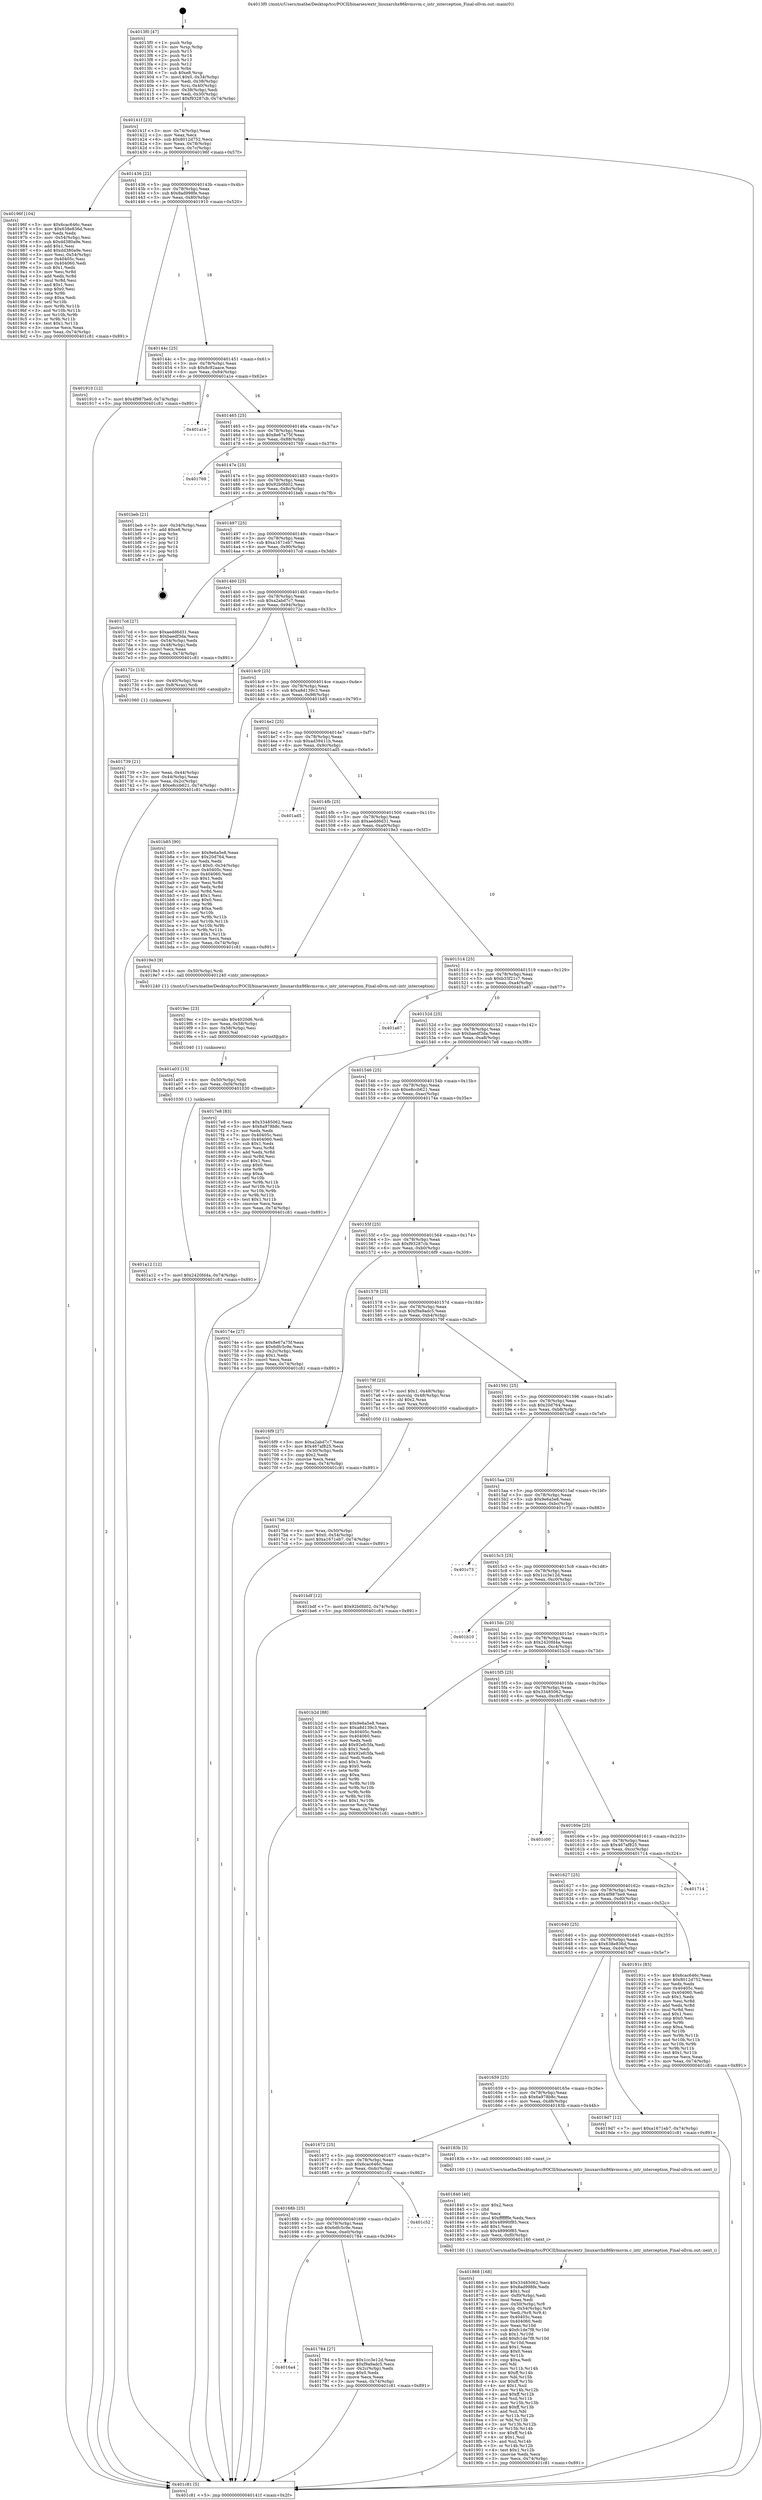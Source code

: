 digraph "0x4013f0" {
  label = "0x4013f0 (/mnt/c/Users/mathe/Desktop/tcc/POCII/binaries/extr_linuxarchx86kvmsvm.c_intr_interception_Final-ollvm.out::main(0))"
  labelloc = "t"
  node[shape=record]

  Entry [label="",width=0.3,height=0.3,shape=circle,fillcolor=black,style=filled]
  "0x40141f" [label="{
     0x40141f [23]\l
     | [instrs]\l
     &nbsp;&nbsp;0x40141f \<+3\>: mov -0x74(%rbp),%eax\l
     &nbsp;&nbsp;0x401422 \<+2\>: mov %eax,%ecx\l
     &nbsp;&nbsp;0x401424 \<+6\>: sub $0x8012d752,%ecx\l
     &nbsp;&nbsp;0x40142a \<+3\>: mov %eax,-0x78(%rbp)\l
     &nbsp;&nbsp;0x40142d \<+3\>: mov %ecx,-0x7c(%rbp)\l
     &nbsp;&nbsp;0x401430 \<+6\>: je 000000000040196f \<main+0x57f\>\l
  }"]
  "0x40196f" [label="{
     0x40196f [104]\l
     | [instrs]\l
     &nbsp;&nbsp;0x40196f \<+5\>: mov $0x6cac646c,%eax\l
     &nbsp;&nbsp;0x401974 \<+5\>: mov $0x638e836d,%ecx\l
     &nbsp;&nbsp;0x401979 \<+2\>: xor %edx,%edx\l
     &nbsp;&nbsp;0x40197b \<+3\>: mov -0x54(%rbp),%esi\l
     &nbsp;&nbsp;0x40197e \<+6\>: sub $0xdd380a9e,%esi\l
     &nbsp;&nbsp;0x401984 \<+3\>: add $0x1,%esi\l
     &nbsp;&nbsp;0x401987 \<+6\>: add $0xdd380a9e,%esi\l
     &nbsp;&nbsp;0x40198d \<+3\>: mov %esi,-0x54(%rbp)\l
     &nbsp;&nbsp;0x401990 \<+7\>: mov 0x40405c,%esi\l
     &nbsp;&nbsp;0x401997 \<+7\>: mov 0x404060,%edi\l
     &nbsp;&nbsp;0x40199e \<+3\>: sub $0x1,%edx\l
     &nbsp;&nbsp;0x4019a1 \<+3\>: mov %esi,%r8d\l
     &nbsp;&nbsp;0x4019a4 \<+3\>: add %edx,%r8d\l
     &nbsp;&nbsp;0x4019a7 \<+4\>: imul %r8d,%esi\l
     &nbsp;&nbsp;0x4019ab \<+3\>: and $0x1,%esi\l
     &nbsp;&nbsp;0x4019ae \<+3\>: cmp $0x0,%esi\l
     &nbsp;&nbsp;0x4019b1 \<+4\>: sete %r9b\l
     &nbsp;&nbsp;0x4019b5 \<+3\>: cmp $0xa,%edi\l
     &nbsp;&nbsp;0x4019b8 \<+4\>: setl %r10b\l
     &nbsp;&nbsp;0x4019bc \<+3\>: mov %r9b,%r11b\l
     &nbsp;&nbsp;0x4019bf \<+3\>: and %r10b,%r11b\l
     &nbsp;&nbsp;0x4019c2 \<+3\>: xor %r10b,%r9b\l
     &nbsp;&nbsp;0x4019c5 \<+3\>: or %r9b,%r11b\l
     &nbsp;&nbsp;0x4019c8 \<+4\>: test $0x1,%r11b\l
     &nbsp;&nbsp;0x4019cc \<+3\>: cmovne %ecx,%eax\l
     &nbsp;&nbsp;0x4019cf \<+3\>: mov %eax,-0x74(%rbp)\l
     &nbsp;&nbsp;0x4019d2 \<+5\>: jmp 0000000000401c81 \<main+0x891\>\l
  }"]
  "0x401436" [label="{
     0x401436 [22]\l
     | [instrs]\l
     &nbsp;&nbsp;0x401436 \<+5\>: jmp 000000000040143b \<main+0x4b\>\l
     &nbsp;&nbsp;0x40143b \<+3\>: mov -0x78(%rbp),%eax\l
     &nbsp;&nbsp;0x40143e \<+5\>: sub $0x8ad998fe,%eax\l
     &nbsp;&nbsp;0x401443 \<+3\>: mov %eax,-0x80(%rbp)\l
     &nbsp;&nbsp;0x401446 \<+6\>: je 0000000000401910 \<main+0x520\>\l
  }"]
  Exit [label="",width=0.3,height=0.3,shape=circle,fillcolor=black,style=filled,peripheries=2]
  "0x401910" [label="{
     0x401910 [12]\l
     | [instrs]\l
     &nbsp;&nbsp;0x401910 \<+7\>: movl $0x4f987be9,-0x74(%rbp)\l
     &nbsp;&nbsp;0x401917 \<+5\>: jmp 0000000000401c81 \<main+0x891\>\l
  }"]
  "0x40144c" [label="{
     0x40144c [25]\l
     | [instrs]\l
     &nbsp;&nbsp;0x40144c \<+5\>: jmp 0000000000401451 \<main+0x61\>\l
     &nbsp;&nbsp;0x401451 \<+3\>: mov -0x78(%rbp),%eax\l
     &nbsp;&nbsp;0x401454 \<+5\>: sub $0x8c92aace,%eax\l
     &nbsp;&nbsp;0x401459 \<+6\>: mov %eax,-0x84(%rbp)\l
     &nbsp;&nbsp;0x40145f \<+6\>: je 0000000000401a1e \<main+0x62e\>\l
  }"]
  "0x401a12" [label="{
     0x401a12 [12]\l
     | [instrs]\l
     &nbsp;&nbsp;0x401a12 \<+7\>: movl $0x2420fd4a,-0x74(%rbp)\l
     &nbsp;&nbsp;0x401a19 \<+5\>: jmp 0000000000401c81 \<main+0x891\>\l
  }"]
  "0x401a1e" [label="{
     0x401a1e\l
  }", style=dashed]
  "0x401465" [label="{
     0x401465 [25]\l
     | [instrs]\l
     &nbsp;&nbsp;0x401465 \<+5\>: jmp 000000000040146a \<main+0x7a\>\l
     &nbsp;&nbsp;0x40146a \<+3\>: mov -0x78(%rbp),%eax\l
     &nbsp;&nbsp;0x40146d \<+5\>: sub $0x8e67a75f,%eax\l
     &nbsp;&nbsp;0x401472 \<+6\>: mov %eax,-0x88(%rbp)\l
     &nbsp;&nbsp;0x401478 \<+6\>: je 0000000000401769 \<main+0x379\>\l
  }"]
  "0x401a03" [label="{
     0x401a03 [15]\l
     | [instrs]\l
     &nbsp;&nbsp;0x401a03 \<+4\>: mov -0x50(%rbp),%rdi\l
     &nbsp;&nbsp;0x401a07 \<+6\>: mov %eax,-0xf4(%rbp)\l
     &nbsp;&nbsp;0x401a0d \<+5\>: call 0000000000401030 \<free@plt\>\l
     | [calls]\l
     &nbsp;&nbsp;0x401030 \{1\} (unknown)\l
  }"]
  "0x401769" [label="{
     0x401769\l
  }", style=dashed]
  "0x40147e" [label="{
     0x40147e [25]\l
     | [instrs]\l
     &nbsp;&nbsp;0x40147e \<+5\>: jmp 0000000000401483 \<main+0x93\>\l
     &nbsp;&nbsp;0x401483 \<+3\>: mov -0x78(%rbp),%eax\l
     &nbsp;&nbsp;0x401486 \<+5\>: sub $0x92b0fd02,%eax\l
     &nbsp;&nbsp;0x40148b \<+6\>: mov %eax,-0x8c(%rbp)\l
     &nbsp;&nbsp;0x401491 \<+6\>: je 0000000000401beb \<main+0x7fb\>\l
  }"]
  "0x4019ec" [label="{
     0x4019ec [23]\l
     | [instrs]\l
     &nbsp;&nbsp;0x4019ec \<+10\>: movabs $0x4020d6,%rdi\l
     &nbsp;&nbsp;0x4019f6 \<+3\>: mov %eax,-0x58(%rbp)\l
     &nbsp;&nbsp;0x4019f9 \<+3\>: mov -0x58(%rbp),%esi\l
     &nbsp;&nbsp;0x4019fc \<+2\>: mov $0x0,%al\l
     &nbsp;&nbsp;0x4019fe \<+5\>: call 0000000000401040 \<printf@plt\>\l
     | [calls]\l
     &nbsp;&nbsp;0x401040 \{1\} (unknown)\l
  }"]
  "0x401beb" [label="{
     0x401beb [21]\l
     | [instrs]\l
     &nbsp;&nbsp;0x401beb \<+3\>: mov -0x34(%rbp),%eax\l
     &nbsp;&nbsp;0x401bee \<+7\>: add $0xe8,%rsp\l
     &nbsp;&nbsp;0x401bf5 \<+1\>: pop %rbx\l
     &nbsp;&nbsp;0x401bf6 \<+2\>: pop %r12\l
     &nbsp;&nbsp;0x401bf8 \<+2\>: pop %r13\l
     &nbsp;&nbsp;0x401bfa \<+2\>: pop %r14\l
     &nbsp;&nbsp;0x401bfc \<+2\>: pop %r15\l
     &nbsp;&nbsp;0x401bfe \<+1\>: pop %rbp\l
     &nbsp;&nbsp;0x401bff \<+1\>: ret\l
  }"]
  "0x401497" [label="{
     0x401497 [25]\l
     | [instrs]\l
     &nbsp;&nbsp;0x401497 \<+5\>: jmp 000000000040149c \<main+0xac\>\l
     &nbsp;&nbsp;0x40149c \<+3\>: mov -0x78(%rbp),%eax\l
     &nbsp;&nbsp;0x40149f \<+5\>: sub $0xa1671eb7,%eax\l
     &nbsp;&nbsp;0x4014a4 \<+6\>: mov %eax,-0x90(%rbp)\l
     &nbsp;&nbsp;0x4014aa \<+6\>: je 00000000004017cd \<main+0x3dd\>\l
  }"]
  "0x401868" [label="{
     0x401868 [168]\l
     | [instrs]\l
     &nbsp;&nbsp;0x401868 \<+5\>: mov $0x33485062,%ecx\l
     &nbsp;&nbsp;0x40186d \<+5\>: mov $0x8ad998fe,%edx\l
     &nbsp;&nbsp;0x401872 \<+3\>: mov $0x1,%sil\l
     &nbsp;&nbsp;0x401875 \<+6\>: mov -0xf0(%rbp),%edi\l
     &nbsp;&nbsp;0x40187b \<+3\>: imul %eax,%edi\l
     &nbsp;&nbsp;0x40187e \<+4\>: mov -0x50(%rbp),%r8\l
     &nbsp;&nbsp;0x401882 \<+4\>: movslq -0x54(%rbp),%r9\l
     &nbsp;&nbsp;0x401886 \<+4\>: mov %edi,(%r8,%r9,4)\l
     &nbsp;&nbsp;0x40188a \<+7\>: mov 0x40405c,%eax\l
     &nbsp;&nbsp;0x401891 \<+7\>: mov 0x404060,%edi\l
     &nbsp;&nbsp;0x401898 \<+3\>: mov %eax,%r10d\l
     &nbsp;&nbsp;0x40189b \<+7\>: sub $0xfc1de7f8,%r10d\l
     &nbsp;&nbsp;0x4018a2 \<+4\>: sub $0x1,%r10d\l
     &nbsp;&nbsp;0x4018a6 \<+7\>: add $0xfc1de7f8,%r10d\l
     &nbsp;&nbsp;0x4018ad \<+4\>: imul %r10d,%eax\l
     &nbsp;&nbsp;0x4018b1 \<+3\>: and $0x1,%eax\l
     &nbsp;&nbsp;0x4018b4 \<+3\>: cmp $0x0,%eax\l
     &nbsp;&nbsp;0x4018b7 \<+4\>: sete %r11b\l
     &nbsp;&nbsp;0x4018bb \<+3\>: cmp $0xa,%edi\l
     &nbsp;&nbsp;0x4018be \<+3\>: setl %bl\l
     &nbsp;&nbsp;0x4018c1 \<+3\>: mov %r11b,%r14b\l
     &nbsp;&nbsp;0x4018c4 \<+4\>: xor $0xff,%r14b\l
     &nbsp;&nbsp;0x4018c8 \<+3\>: mov %bl,%r15b\l
     &nbsp;&nbsp;0x4018cb \<+4\>: xor $0xff,%r15b\l
     &nbsp;&nbsp;0x4018cf \<+4\>: xor $0x1,%sil\l
     &nbsp;&nbsp;0x4018d3 \<+3\>: mov %r14b,%r12b\l
     &nbsp;&nbsp;0x4018d6 \<+4\>: and $0xff,%r12b\l
     &nbsp;&nbsp;0x4018da \<+3\>: and %sil,%r11b\l
     &nbsp;&nbsp;0x4018dd \<+3\>: mov %r15b,%r13b\l
     &nbsp;&nbsp;0x4018e0 \<+4\>: and $0xff,%r13b\l
     &nbsp;&nbsp;0x4018e4 \<+3\>: and %sil,%bl\l
     &nbsp;&nbsp;0x4018e7 \<+3\>: or %r11b,%r12b\l
     &nbsp;&nbsp;0x4018ea \<+3\>: or %bl,%r13b\l
     &nbsp;&nbsp;0x4018ed \<+3\>: xor %r13b,%r12b\l
     &nbsp;&nbsp;0x4018f0 \<+3\>: or %r15b,%r14b\l
     &nbsp;&nbsp;0x4018f3 \<+4\>: xor $0xff,%r14b\l
     &nbsp;&nbsp;0x4018f7 \<+4\>: or $0x1,%sil\l
     &nbsp;&nbsp;0x4018fb \<+3\>: and %sil,%r14b\l
     &nbsp;&nbsp;0x4018fe \<+3\>: or %r14b,%r12b\l
     &nbsp;&nbsp;0x401901 \<+4\>: test $0x1,%r12b\l
     &nbsp;&nbsp;0x401905 \<+3\>: cmovne %edx,%ecx\l
     &nbsp;&nbsp;0x401908 \<+3\>: mov %ecx,-0x74(%rbp)\l
     &nbsp;&nbsp;0x40190b \<+5\>: jmp 0000000000401c81 \<main+0x891\>\l
  }"]
  "0x4017cd" [label="{
     0x4017cd [27]\l
     | [instrs]\l
     &nbsp;&nbsp;0x4017cd \<+5\>: mov $0xaedd6d31,%eax\l
     &nbsp;&nbsp;0x4017d2 \<+5\>: mov $0xbaedf3da,%ecx\l
     &nbsp;&nbsp;0x4017d7 \<+3\>: mov -0x54(%rbp),%edx\l
     &nbsp;&nbsp;0x4017da \<+3\>: cmp -0x48(%rbp),%edx\l
     &nbsp;&nbsp;0x4017dd \<+3\>: cmovl %ecx,%eax\l
     &nbsp;&nbsp;0x4017e0 \<+3\>: mov %eax,-0x74(%rbp)\l
     &nbsp;&nbsp;0x4017e3 \<+5\>: jmp 0000000000401c81 \<main+0x891\>\l
  }"]
  "0x4014b0" [label="{
     0x4014b0 [25]\l
     | [instrs]\l
     &nbsp;&nbsp;0x4014b0 \<+5\>: jmp 00000000004014b5 \<main+0xc5\>\l
     &nbsp;&nbsp;0x4014b5 \<+3\>: mov -0x78(%rbp),%eax\l
     &nbsp;&nbsp;0x4014b8 \<+5\>: sub $0xa2abd7c7,%eax\l
     &nbsp;&nbsp;0x4014bd \<+6\>: mov %eax,-0x94(%rbp)\l
     &nbsp;&nbsp;0x4014c3 \<+6\>: je 000000000040172c \<main+0x33c\>\l
  }"]
  "0x401840" [label="{
     0x401840 [40]\l
     | [instrs]\l
     &nbsp;&nbsp;0x401840 \<+5\>: mov $0x2,%ecx\l
     &nbsp;&nbsp;0x401845 \<+1\>: cltd\l
     &nbsp;&nbsp;0x401846 \<+2\>: idiv %ecx\l
     &nbsp;&nbsp;0x401848 \<+6\>: imul $0xfffffffe,%edx,%ecx\l
     &nbsp;&nbsp;0x40184e \<+6\>: add $0x48990f85,%ecx\l
     &nbsp;&nbsp;0x401854 \<+3\>: add $0x1,%ecx\l
     &nbsp;&nbsp;0x401857 \<+6\>: sub $0x48990f85,%ecx\l
     &nbsp;&nbsp;0x40185d \<+6\>: mov %ecx,-0xf0(%rbp)\l
     &nbsp;&nbsp;0x401863 \<+5\>: call 0000000000401160 \<next_i\>\l
     | [calls]\l
     &nbsp;&nbsp;0x401160 \{1\} (/mnt/c/Users/mathe/Desktop/tcc/POCII/binaries/extr_linuxarchx86kvmsvm.c_intr_interception_Final-ollvm.out::next_i)\l
  }"]
  "0x40172c" [label="{
     0x40172c [13]\l
     | [instrs]\l
     &nbsp;&nbsp;0x40172c \<+4\>: mov -0x40(%rbp),%rax\l
     &nbsp;&nbsp;0x401730 \<+4\>: mov 0x8(%rax),%rdi\l
     &nbsp;&nbsp;0x401734 \<+5\>: call 0000000000401060 \<atoi@plt\>\l
     | [calls]\l
     &nbsp;&nbsp;0x401060 \{1\} (unknown)\l
  }"]
  "0x4014c9" [label="{
     0x4014c9 [25]\l
     | [instrs]\l
     &nbsp;&nbsp;0x4014c9 \<+5\>: jmp 00000000004014ce \<main+0xde\>\l
     &nbsp;&nbsp;0x4014ce \<+3\>: mov -0x78(%rbp),%eax\l
     &nbsp;&nbsp;0x4014d1 \<+5\>: sub $0xa8d139c3,%eax\l
     &nbsp;&nbsp;0x4014d6 \<+6\>: mov %eax,-0x98(%rbp)\l
     &nbsp;&nbsp;0x4014dc \<+6\>: je 0000000000401b85 \<main+0x795\>\l
  }"]
  "0x4017b6" [label="{
     0x4017b6 [23]\l
     | [instrs]\l
     &nbsp;&nbsp;0x4017b6 \<+4\>: mov %rax,-0x50(%rbp)\l
     &nbsp;&nbsp;0x4017ba \<+7\>: movl $0x0,-0x54(%rbp)\l
     &nbsp;&nbsp;0x4017c1 \<+7\>: movl $0xa1671eb7,-0x74(%rbp)\l
     &nbsp;&nbsp;0x4017c8 \<+5\>: jmp 0000000000401c81 \<main+0x891\>\l
  }"]
  "0x401b85" [label="{
     0x401b85 [90]\l
     | [instrs]\l
     &nbsp;&nbsp;0x401b85 \<+5\>: mov $0x9e6a5e8,%eax\l
     &nbsp;&nbsp;0x401b8a \<+5\>: mov $0x20d764,%ecx\l
     &nbsp;&nbsp;0x401b8f \<+2\>: xor %edx,%edx\l
     &nbsp;&nbsp;0x401b91 \<+7\>: movl $0x0,-0x34(%rbp)\l
     &nbsp;&nbsp;0x401b98 \<+7\>: mov 0x40405c,%esi\l
     &nbsp;&nbsp;0x401b9f \<+7\>: mov 0x404060,%edi\l
     &nbsp;&nbsp;0x401ba6 \<+3\>: sub $0x1,%edx\l
     &nbsp;&nbsp;0x401ba9 \<+3\>: mov %esi,%r8d\l
     &nbsp;&nbsp;0x401bac \<+3\>: add %edx,%r8d\l
     &nbsp;&nbsp;0x401baf \<+4\>: imul %r8d,%esi\l
     &nbsp;&nbsp;0x401bb3 \<+3\>: and $0x1,%esi\l
     &nbsp;&nbsp;0x401bb6 \<+3\>: cmp $0x0,%esi\l
     &nbsp;&nbsp;0x401bb9 \<+4\>: sete %r9b\l
     &nbsp;&nbsp;0x401bbd \<+3\>: cmp $0xa,%edi\l
     &nbsp;&nbsp;0x401bc0 \<+4\>: setl %r10b\l
     &nbsp;&nbsp;0x401bc4 \<+3\>: mov %r9b,%r11b\l
     &nbsp;&nbsp;0x401bc7 \<+3\>: and %r10b,%r11b\l
     &nbsp;&nbsp;0x401bca \<+3\>: xor %r10b,%r9b\l
     &nbsp;&nbsp;0x401bcd \<+3\>: or %r9b,%r11b\l
     &nbsp;&nbsp;0x401bd0 \<+4\>: test $0x1,%r11b\l
     &nbsp;&nbsp;0x401bd4 \<+3\>: cmovne %ecx,%eax\l
     &nbsp;&nbsp;0x401bd7 \<+3\>: mov %eax,-0x74(%rbp)\l
     &nbsp;&nbsp;0x401bda \<+5\>: jmp 0000000000401c81 \<main+0x891\>\l
  }"]
  "0x4014e2" [label="{
     0x4014e2 [25]\l
     | [instrs]\l
     &nbsp;&nbsp;0x4014e2 \<+5\>: jmp 00000000004014e7 \<main+0xf7\>\l
     &nbsp;&nbsp;0x4014e7 \<+3\>: mov -0x78(%rbp),%eax\l
     &nbsp;&nbsp;0x4014ea \<+5\>: sub $0xad39411b,%eax\l
     &nbsp;&nbsp;0x4014ef \<+6\>: mov %eax,-0x9c(%rbp)\l
     &nbsp;&nbsp;0x4014f5 \<+6\>: je 0000000000401ad5 \<main+0x6e5\>\l
  }"]
  "0x4016a4" [label="{
     0x4016a4\l
  }", style=dashed]
  "0x401ad5" [label="{
     0x401ad5\l
  }", style=dashed]
  "0x4014fb" [label="{
     0x4014fb [25]\l
     | [instrs]\l
     &nbsp;&nbsp;0x4014fb \<+5\>: jmp 0000000000401500 \<main+0x110\>\l
     &nbsp;&nbsp;0x401500 \<+3\>: mov -0x78(%rbp),%eax\l
     &nbsp;&nbsp;0x401503 \<+5\>: sub $0xaedd6d31,%eax\l
     &nbsp;&nbsp;0x401508 \<+6\>: mov %eax,-0xa0(%rbp)\l
     &nbsp;&nbsp;0x40150e \<+6\>: je 00000000004019e3 \<main+0x5f3\>\l
  }"]
  "0x401784" [label="{
     0x401784 [27]\l
     | [instrs]\l
     &nbsp;&nbsp;0x401784 \<+5\>: mov $0x1cc3e12d,%eax\l
     &nbsp;&nbsp;0x401789 \<+5\>: mov $0xf9a9adc5,%ecx\l
     &nbsp;&nbsp;0x40178e \<+3\>: mov -0x2c(%rbp),%edx\l
     &nbsp;&nbsp;0x401791 \<+3\>: cmp $0x0,%edx\l
     &nbsp;&nbsp;0x401794 \<+3\>: cmove %ecx,%eax\l
     &nbsp;&nbsp;0x401797 \<+3\>: mov %eax,-0x74(%rbp)\l
     &nbsp;&nbsp;0x40179a \<+5\>: jmp 0000000000401c81 \<main+0x891\>\l
  }"]
  "0x4019e3" [label="{
     0x4019e3 [9]\l
     | [instrs]\l
     &nbsp;&nbsp;0x4019e3 \<+4\>: mov -0x50(%rbp),%rdi\l
     &nbsp;&nbsp;0x4019e7 \<+5\>: call 0000000000401240 \<intr_interception\>\l
     | [calls]\l
     &nbsp;&nbsp;0x401240 \{1\} (/mnt/c/Users/mathe/Desktop/tcc/POCII/binaries/extr_linuxarchx86kvmsvm.c_intr_interception_Final-ollvm.out::intr_interception)\l
  }"]
  "0x401514" [label="{
     0x401514 [25]\l
     | [instrs]\l
     &nbsp;&nbsp;0x401514 \<+5\>: jmp 0000000000401519 \<main+0x129\>\l
     &nbsp;&nbsp;0x401519 \<+3\>: mov -0x78(%rbp),%eax\l
     &nbsp;&nbsp;0x40151c \<+5\>: sub $0xb33f21c7,%eax\l
     &nbsp;&nbsp;0x401521 \<+6\>: mov %eax,-0xa4(%rbp)\l
     &nbsp;&nbsp;0x401527 \<+6\>: je 0000000000401a67 \<main+0x677\>\l
  }"]
  "0x40168b" [label="{
     0x40168b [25]\l
     | [instrs]\l
     &nbsp;&nbsp;0x40168b \<+5\>: jmp 0000000000401690 \<main+0x2a0\>\l
     &nbsp;&nbsp;0x401690 \<+3\>: mov -0x78(%rbp),%eax\l
     &nbsp;&nbsp;0x401693 \<+5\>: sub $0x6dfc5c9e,%eax\l
     &nbsp;&nbsp;0x401698 \<+6\>: mov %eax,-0xe0(%rbp)\l
     &nbsp;&nbsp;0x40169e \<+6\>: je 0000000000401784 \<main+0x394\>\l
  }"]
  "0x401a67" [label="{
     0x401a67\l
  }", style=dashed]
  "0x40152d" [label="{
     0x40152d [25]\l
     | [instrs]\l
     &nbsp;&nbsp;0x40152d \<+5\>: jmp 0000000000401532 \<main+0x142\>\l
     &nbsp;&nbsp;0x401532 \<+3\>: mov -0x78(%rbp),%eax\l
     &nbsp;&nbsp;0x401535 \<+5\>: sub $0xbaedf3da,%eax\l
     &nbsp;&nbsp;0x40153a \<+6\>: mov %eax,-0xa8(%rbp)\l
     &nbsp;&nbsp;0x401540 \<+6\>: je 00000000004017e8 \<main+0x3f8\>\l
  }"]
  "0x401c52" [label="{
     0x401c52\l
  }", style=dashed]
  "0x4017e8" [label="{
     0x4017e8 [83]\l
     | [instrs]\l
     &nbsp;&nbsp;0x4017e8 \<+5\>: mov $0x33485062,%eax\l
     &nbsp;&nbsp;0x4017ed \<+5\>: mov $0x6a978b8c,%ecx\l
     &nbsp;&nbsp;0x4017f2 \<+2\>: xor %edx,%edx\l
     &nbsp;&nbsp;0x4017f4 \<+7\>: mov 0x40405c,%esi\l
     &nbsp;&nbsp;0x4017fb \<+7\>: mov 0x404060,%edi\l
     &nbsp;&nbsp;0x401802 \<+3\>: sub $0x1,%edx\l
     &nbsp;&nbsp;0x401805 \<+3\>: mov %esi,%r8d\l
     &nbsp;&nbsp;0x401808 \<+3\>: add %edx,%r8d\l
     &nbsp;&nbsp;0x40180b \<+4\>: imul %r8d,%esi\l
     &nbsp;&nbsp;0x40180f \<+3\>: and $0x1,%esi\l
     &nbsp;&nbsp;0x401812 \<+3\>: cmp $0x0,%esi\l
     &nbsp;&nbsp;0x401815 \<+4\>: sete %r9b\l
     &nbsp;&nbsp;0x401819 \<+3\>: cmp $0xa,%edi\l
     &nbsp;&nbsp;0x40181c \<+4\>: setl %r10b\l
     &nbsp;&nbsp;0x401820 \<+3\>: mov %r9b,%r11b\l
     &nbsp;&nbsp;0x401823 \<+3\>: and %r10b,%r11b\l
     &nbsp;&nbsp;0x401826 \<+3\>: xor %r10b,%r9b\l
     &nbsp;&nbsp;0x401829 \<+3\>: or %r9b,%r11b\l
     &nbsp;&nbsp;0x40182c \<+4\>: test $0x1,%r11b\l
     &nbsp;&nbsp;0x401830 \<+3\>: cmovne %ecx,%eax\l
     &nbsp;&nbsp;0x401833 \<+3\>: mov %eax,-0x74(%rbp)\l
     &nbsp;&nbsp;0x401836 \<+5\>: jmp 0000000000401c81 \<main+0x891\>\l
  }"]
  "0x401546" [label="{
     0x401546 [25]\l
     | [instrs]\l
     &nbsp;&nbsp;0x401546 \<+5\>: jmp 000000000040154b \<main+0x15b\>\l
     &nbsp;&nbsp;0x40154b \<+3\>: mov -0x78(%rbp),%eax\l
     &nbsp;&nbsp;0x40154e \<+5\>: sub $0xe8ccb621,%eax\l
     &nbsp;&nbsp;0x401553 \<+6\>: mov %eax,-0xac(%rbp)\l
     &nbsp;&nbsp;0x401559 \<+6\>: je 000000000040174e \<main+0x35e\>\l
  }"]
  "0x401672" [label="{
     0x401672 [25]\l
     | [instrs]\l
     &nbsp;&nbsp;0x401672 \<+5\>: jmp 0000000000401677 \<main+0x287\>\l
     &nbsp;&nbsp;0x401677 \<+3\>: mov -0x78(%rbp),%eax\l
     &nbsp;&nbsp;0x40167a \<+5\>: sub $0x6cac646c,%eax\l
     &nbsp;&nbsp;0x40167f \<+6\>: mov %eax,-0xdc(%rbp)\l
     &nbsp;&nbsp;0x401685 \<+6\>: je 0000000000401c52 \<main+0x862\>\l
  }"]
  "0x40174e" [label="{
     0x40174e [27]\l
     | [instrs]\l
     &nbsp;&nbsp;0x40174e \<+5\>: mov $0x8e67a75f,%eax\l
     &nbsp;&nbsp;0x401753 \<+5\>: mov $0x6dfc5c9e,%ecx\l
     &nbsp;&nbsp;0x401758 \<+3\>: mov -0x2c(%rbp),%edx\l
     &nbsp;&nbsp;0x40175b \<+3\>: cmp $0x1,%edx\l
     &nbsp;&nbsp;0x40175e \<+3\>: cmovl %ecx,%eax\l
     &nbsp;&nbsp;0x401761 \<+3\>: mov %eax,-0x74(%rbp)\l
     &nbsp;&nbsp;0x401764 \<+5\>: jmp 0000000000401c81 \<main+0x891\>\l
  }"]
  "0x40155f" [label="{
     0x40155f [25]\l
     | [instrs]\l
     &nbsp;&nbsp;0x40155f \<+5\>: jmp 0000000000401564 \<main+0x174\>\l
     &nbsp;&nbsp;0x401564 \<+3\>: mov -0x78(%rbp),%eax\l
     &nbsp;&nbsp;0x401567 \<+5\>: sub $0xf93287cb,%eax\l
     &nbsp;&nbsp;0x40156c \<+6\>: mov %eax,-0xb0(%rbp)\l
     &nbsp;&nbsp;0x401572 \<+6\>: je 00000000004016f9 \<main+0x309\>\l
  }"]
  "0x40183b" [label="{
     0x40183b [5]\l
     | [instrs]\l
     &nbsp;&nbsp;0x40183b \<+5\>: call 0000000000401160 \<next_i\>\l
     | [calls]\l
     &nbsp;&nbsp;0x401160 \{1\} (/mnt/c/Users/mathe/Desktop/tcc/POCII/binaries/extr_linuxarchx86kvmsvm.c_intr_interception_Final-ollvm.out::next_i)\l
  }"]
  "0x4016f9" [label="{
     0x4016f9 [27]\l
     | [instrs]\l
     &nbsp;&nbsp;0x4016f9 \<+5\>: mov $0xa2abd7c7,%eax\l
     &nbsp;&nbsp;0x4016fe \<+5\>: mov $0x467af825,%ecx\l
     &nbsp;&nbsp;0x401703 \<+3\>: mov -0x30(%rbp),%edx\l
     &nbsp;&nbsp;0x401706 \<+3\>: cmp $0x2,%edx\l
     &nbsp;&nbsp;0x401709 \<+3\>: cmovne %ecx,%eax\l
     &nbsp;&nbsp;0x40170c \<+3\>: mov %eax,-0x74(%rbp)\l
     &nbsp;&nbsp;0x40170f \<+5\>: jmp 0000000000401c81 \<main+0x891\>\l
  }"]
  "0x401578" [label="{
     0x401578 [25]\l
     | [instrs]\l
     &nbsp;&nbsp;0x401578 \<+5\>: jmp 000000000040157d \<main+0x18d\>\l
     &nbsp;&nbsp;0x40157d \<+3\>: mov -0x78(%rbp),%eax\l
     &nbsp;&nbsp;0x401580 \<+5\>: sub $0xf9a9adc5,%eax\l
     &nbsp;&nbsp;0x401585 \<+6\>: mov %eax,-0xb4(%rbp)\l
     &nbsp;&nbsp;0x40158b \<+6\>: je 000000000040179f \<main+0x3af\>\l
  }"]
  "0x401c81" [label="{
     0x401c81 [5]\l
     | [instrs]\l
     &nbsp;&nbsp;0x401c81 \<+5\>: jmp 000000000040141f \<main+0x2f\>\l
  }"]
  "0x4013f0" [label="{
     0x4013f0 [47]\l
     | [instrs]\l
     &nbsp;&nbsp;0x4013f0 \<+1\>: push %rbp\l
     &nbsp;&nbsp;0x4013f1 \<+3\>: mov %rsp,%rbp\l
     &nbsp;&nbsp;0x4013f4 \<+2\>: push %r15\l
     &nbsp;&nbsp;0x4013f6 \<+2\>: push %r14\l
     &nbsp;&nbsp;0x4013f8 \<+2\>: push %r13\l
     &nbsp;&nbsp;0x4013fa \<+2\>: push %r12\l
     &nbsp;&nbsp;0x4013fc \<+1\>: push %rbx\l
     &nbsp;&nbsp;0x4013fd \<+7\>: sub $0xe8,%rsp\l
     &nbsp;&nbsp;0x401404 \<+7\>: movl $0x0,-0x34(%rbp)\l
     &nbsp;&nbsp;0x40140b \<+3\>: mov %edi,-0x38(%rbp)\l
     &nbsp;&nbsp;0x40140e \<+4\>: mov %rsi,-0x40(%rbp)\l
     &nbsp;&nbsp;0x401412 \<+3\>: mov -0x38(%rbp),%edi\l
     &nbsp;&nbsp;0x401415 \<+3\>: mov %edi,-0x30(%rbp)\l
     &nbsp;&nbsp;0x401418 \<+7\>: movl $0xf93287cb,-0x74(%rbp)\l
  }"]
  "0x401739" [label="{
     0x401739 [21]\l
     | [instrs]\l
     &nbsp;&nbsp;0x401739 \<+3\>: mov %eax,-0x44(%rbp)\l
     &nbsp;&nbsp;0x40173c \<+3\>: mov -0x44(%rbp),%eax\l
     &nbsp;&nbsp;0x40173f \<+3\>: mov %eax,-0x2c(%rbp)\l
     &nbsp;&nbsp;0x401742 \<+7\>: movl $0xe8ccb621,-0x74(%rbp)\l
     &nbsp;&nbsp;0x401749 \<+5\>: jmp 0000000000401c81 \<main+0x891\>\l
  }"]
  "0x401659" [label="{
     0x401659 [25]\l
     | [instrs]\l
     &nbsp;&nbsp;0x401659 \<+5\>: jmp 000000000040165e \<main+0x26e\>\l
     &nbsp;&nbsp;0x40165e \<+3\>: mov -0x78(%rbp),%eax\l
     &nbsp;&nbsp;0x401661 \<+5\>: sub $0x6a978b8c,%eax\l
     &nbsp;&nbsp;0x401666 \<+6\>: mov %eax,-0xd8(%rbp)\l
     &nbsp;&nbsp;0x40166c \<+6\>: je 000000000040183b \<main+0x44b\>\l
  }"]
  "0x40179f" [label="{
     0x40179f [23]\l
     | [instrs]\l
     &nbsp;&nbsp;0x40179f \<+7\>: movl $0x1,-0x48(%rbp)\l
     &nbsp;&nbsp;0x4017a6 \<+4\>: movslq -0x48(%rbp),%rax\l
     &nbsp;&nbsp;0x4017aa \<+4\>: shl $0x2,%rax\l
     &nbsp;&nbsp;0x4017ae \<+3\>: mov %rax,%rdi\l
     &nbsp;&nbsp;0x4017b1 \<+5\>: call 0000000000401050 \<malloc@plt\>\l
     | [calls]\l
     &nbsp;&nbsp;0x401050 \{1\} (unknown)\l
  }"]
  "0x401591" [label="{
     0x401591 [25]\l
     | [instrs]\l
     &nbsp;&nbsp;0x401591 \<+5\>: jmp 0000000000401596 \<main+0x1a6\>\l
     &nbsp;&nbsp;0x401596 \<+3\>: mov -0x78(%rbp),%eax\l
     &nbsp;&nbsp;0x401599 \<+5\>: sub $0x20d764,%eax\l
     &nbsp;&nbsp;0x40159e \<+6\>: mov %eax,-0xb8(%rbp)\l
     &nbsp;&nbsp;0x4015a4 \<+6\>: je 0000000000401bdf \<main+0x7ef\>\l
  }"]
  "0x4019d7" [label="{
     0x4019d7 [12]\l
     | [instrs]\l
     &nbsp;&nbsp;0x4019d7 \<+7\>: movl $0xa1671eb7,-0x74(%rbp)\l
     &nbsp;&nbsp;0x4019de \<+5\>: jmp 0000000000401c81 \<main+0x891\>\l
  }"]
  "0x401bdf" [label="{
     0x401bdf [12]\l
     | [instrs]\l
     &nbsp;&nbsp;0x401bdf \<+7\>: movl $0x92b0fd02,-0x74(%rbp)\l
     &nbsp;&nbsp;0x401be6 \<+5\>: jmp 0000000000401c81 \<main+0x891\>\l
  }"]
  "0x4015aa" [label="{
     0x4015aa [25]\l
     | [instrs]\l
     &nbsp;&nbsp;0x4015aa \<+5\>: jmp 00000000004015af \<main+0x1bf\>\l
     &nbsp;&nbsp;0x4015af \<+3\>: mov -0x78(%rbp),%eax\l
     &nbsp;&nbsp;0x4015b2 \<+5\>: sub $0x9e6a5e8,%eax\l
     &nbsp;&nbsp;0x4015b7 \<+6\>: mov %eax,-0xbc(%rbp)\l
     &nbsp;&nbsp;0x4015bd \<+6\>: je 0000000000401c73 \<main+0x883\>\l
  }"]
  "0x401640" [label="{
     0x401640 [25]\l
     | [instrs]\l
     &nbsp;&nbsp;0x401640 \<+5\>: jmp 0000000000401645 \<main+0x255\>\l
     &nbsp;&nbsp;0x401645 \<+3\>: mov -0x78(%rbp),%eax\l
     &nbsp;&nbsp;0x401648 \<+5\>: sub $0x638e836d,%eax\l
     &nbsp;&nbsp;0x40164d \<+6\>: mov %eax,-0xd4(%rbp)\l
     &nbsp;&nbsp;0x401653 \<+6\>: je 00000000004019d7 \<main+0x5e7\>\l
  }"]
  "0x401c73" [label="{
     0x401c73\l
  }", style=dashed]
  "0x4015c3" [label="{
     0x4015c3 [25]\l
     | [instrs]\l
     &nbsp;&nbsp;0x4015c3 \<+5\>: jmp 00000000004015c8 \<main+0x1d8\>\l
     &nbsp;&nbsp;0x4015c8 \<+3\>: mov -0x78(%rbp),%eax\l
     &nbsp;&nbsp;0x4015cb \<+5\>: sub $0x1cc3e12d,%eax\l
     &nbsp;&nbsp;0x4015d0 \<+6\>: mov %eax,-0xc0(%rbp)\l
     &nbsp;&nbsp;0x4015d6 \<+6\>: je 0000000000401b10 \<main+0x720\>\l
  }"]
  "0x40191c" [label="{
     0x40191c [83]\l
     | [instrs]\l
     &nbsp;&nbsp;0x40191c \<+5\>: mov $0x6cac646c,%eax\l
     &nbsp;&nbsp;0x401921 \<+5\>: mov $0x8012d752,%ecx\l
     &nbsp;&nbsp;0x401926 \<+2\>: xor %edx,%edx\l
     &nbsp;&nbsp;0x401928 \<+7\>: mov 0x40405c,%esi\l
     &nbsp;&nbsp;0x40192f \<+7\>: mov 0x404060,%edi\l
     &nbsp;&nbsp;0x401936 \<+3\>: sub $0x1,%edx\l
     &nbsp;&nbsp;0x401939 \<+3\>: mov %esi,%r8d\l
     &nbsp;&nbsp;0x40193c \<+3\>: add %edx,%r8d\l
     &nbsp;&nbsp;0x40193f \<+4\>: imul %r8d,%esi\l
     &nbsp;&nbsp;0x401943 \<+3\>: and $0x1,%esi\l
     &nbsp;&nbsp;0x401946 \<+3\>: cmp $0x0,%esi\l
     &nbsp;&nbsp;0x401949 \<+4\>: sete %r9b\l
     &nbsp;&nbsp;0x40194d \<+3\>: cmp $0xa,%edi\l
     &nbsp;&nbsp;0x401950 \<+4\>: setl %r10b\l
     &nbsp;&nbsp;0x401954 \<+3\>: mov %r9b,%r11b\l
     &nbsp;&nbsp;0x401957 \<+3\>: and %r10b,%r11b\l
     &nbsp;&nbsp;0x40195a \<+3\>: xor %r10b,%r9b\l
     &nbsp;&nbsp;0x40195d \<+3\>: or %r9b,%r11b\l
     &nbsp;&nbsp;0x401960 \<+4\>: test $0x1,%r11b\l
     &nbsp;&nbsp;0x401964 \<+3\>: cmovne %ecx,%eax\l
     &nbsp;&nbsp;0x401967 \<+3\>: mov %eax,-0x74(%rbp)\l
     &nbsp;&nbsp;0x40196a \<+5\>: jmp 0000000000401c81 \<main+0x891\>\l
  }"]
  "0x401b10" [label="{
     0x401b10\l
  }", style=dashed]
  "0x4015dc" [label="{
     0x4015dc [25]\l
     | [instrs]\l
     &nbsp;&nbsp;0x4015dc \<+5\>: jmp 00000000004015e1 \<main+0x1f1\>\l
     &nbsp;&nbsp;0x4015e1 \<+3\>: mov -0x78(%rbp),%eax\l
     &nbsp;&nbsp;0x4015e4 \<+5\>: sub $0x2420fd4a,%eax\l
     &nbsp;&nbsp;0x4015e9 \<+6\>: mov %eax,-0xc4(%rbp)\l
     &nbsp;&nbsp;0x4015ef \<+6\>: je 0000000000401b2d \<main+0x73d\>\l
  }"]
  "0x401627" [label="{
     0x401627 [25]\l
     | [instrs]\l
     &nbsp;&nbsp;0x401627 \<+5\>: jmp 000000000040162c \<main+0x23c\>\l
     &nbsp;&nbsp;0x40162c \<+3\>: mov -0x78(%rbp),%eax\l
     &nbsp;&nbsp;0x40162f \<+5\>: sub $0x4f987be9,%eax\l
     &nbsp;&nbsp;0x401634 \<+6\>: mov %eax,-0xd0(%rbp)\l
     &nbsp;&nbsp;0x40163a \<+6\>: je 000000000040191c \<main+0x52c\>\l
  }"]
  "0x401b2d" [label="{
     0x401b2d [88]\l
     | [instrs]\l
     &nbsp;&nbsp;0x401b2d \<+5\>: mov $0x9e6a5e8,%eax\l
     &nbsp;&nbsp;0x401b32 \<+5\>: mov $0xa8d139c3,%ecx\l
     &nbsp;&nbsp;0x401b37 \<+7\>: mov 0x40405c,%edx\l
     &nbsp;&nbsp;0x401b3e \<+7\>: mov 0x404060,%esi\l
     &nbsp;&nbsp;0x401b45 \<+2\>: mov %edx,%edi\l
     &nbsp;&nbsp;0x401b47 \<+6\>: add $0x92efc5fa,%edi\l
     &nbsp;&nbsp;0x401b4d \<+3\>: sub $0x1,%edi\l
     &nbsp;&nbsp;0x401b50 \<+6\>: sub $0x92efc5fa,%edi\l
     &nbsp;&nbsp;0x401b56 \<+3\>: imul %edi,%edx\l
     &nbsp;&nbsp;0x401b59 \<+3\>: and $0x1,%edx\l
     &nbsp;&nbsp;0x401b5c \<+3\>: cmp $0x0,%edx\l
     &nbsp;&nbsp;0x401b5f \<+4\>: sete %r8b\l
     &nbsp;&nbsp;0x401b63 \<+3\>: cmp $0xa,%esi\l
     &nbsp;&nbsp;0x401b66 \<+4\>: setl %r9b\l
     &nbsp;&nbsp;0x401b6a \<+3\>: mov %r8b,%r10b\l
     &nbsp;&nbsp;0x401b6d \<+3\>: and %r9b,%r10b\l
     &nbsp;&nbsp;0x401b70 \<+3\>: xor %r9b,%r8b\l
     &nbsp;&nbsp;0x401b73 \<+3\>: or %r8b,%r10b\l
     &nbsp;&nbsp;0x401b76 \<+4\>: test $0x1,%r10b\l
     &nbsp;&nbsp;0x401b7a \<+3\>: cmovne %ecx,%eax\l
     &nbsp;&nbsp;0x401b7d \<+3\>: mov %eax,-0x74(%rbp)\l
     &nbsp;&nbsp;0x401b80 \<+5\>: jmp 0000000000401c81 \<main+0x891\>\l
  }"]
  "0x4015f5" [label="{
     0x4015f5 [25]\l
     | [instrs]\l
     &nbsp;&nbsp;0x4015f5 \<+5\>: jmp 00000000004015fa \<main+0x20a\>\l
     &nbsp;&nbsp;0x4015fa \<+3\>: mov -0x78(%rbp),%eax\l
     &nbsp;&nbsp;0x4015fd \<+5\>: sub $0x33485062,%eax\l
     &nbsp;&nbsp;0x401602 \<+6\>: mov %eax,-0xc8(%rbp)\l
     &nbsp;&nbsp;0x401608 \<+6\>: je 0000000000401c00 \<main+0x810\>\l
  }"]
  "0x401714" [label="{
     0x401714\l
  }", style=dashed]
  "0x401c00" [label="{
     0x401c00\l
  }", style=dashed]
  "0x40160e" [label="{
     0x40160e [25]\l
     | [instrs]\l
     &nbsp;&nbsp;0x40160e \<+5\>: jmp 0000000000401613 \<main+0x223\>\l
     &nbsp;&nbsp;0x401613 \<+3\>: mov -0x78(%rbp),%eax\l
     &nbsp;&nbsp;0x401616 \<+5\>: sub $0x467af825,%eax\l
     &nbsp;&nbsp;0x40161b \<+6\>: mov %eax,-0xcc(%rbp)\l
     &nbsp;&nbsp;0x401621 \<+6\>: je 0000000000401714 \<main+0x324\>\l
  }"]
  Entry -> "0x4013f0" [label=" 1"]
  "0x40141f" -> "0x40196f" [label=" 1"]
  "0x40141f" -> "0x401436" [label=" 17"]
  "0x401beb" -> Exit [label=" 1"]
  "0x401436" -> "0x401910" [label=" 1"]
  "0x401436" -> "0x40144c" [label=" 16"]
  "0x401bdf" -> "0x401c81" [label=" 1"]
  "0x40144c" -> "0x401a1e" [label=" 0"]
  "0x40144c" -> "0x401465" [label=" 16"]
  "0x401b85" -> "0x401c81" [label=" 1"]
  "0x401465" -> "0x401769" [label=" 0"]
  "0x401465" -> "0x40147e" [label=" 16"]
  "0x401b2d" -> "0x401c81" [label=" 1"]
  "0x40147e" -> "0x401beb" [label=" 1"]
  "0x40147e" -> "0x401497" [label=" 15"]
  "0x401a12" -> "0x401c81" [label=" 1"]
  "0x401497" -> "0x4017cd" [label=" 2"]
  "0x401497" -> "0x4014b0" [label=" 13"]
  "0x401a03" -> "0x401a12" [label=" 1"]
  "0x4014b0" -> "0x40172c" [label=" 1"]
  "0x4014b0" -> "0x4014c9" [label=" 12"]
  "0x4019ec" -> "0x401a03" [label=" 1"]
  "0x4014c9" -> "0x401b85" [label=" 1"]
  "0x4014c9" -> "0x4014e2" [label=" 11"]
  "0x4019e3" -> "0x4019ec" [label=" 1"]
  "0x4014e2" -> "0x401ad5" [label=" 0"]
  "0x4014e2" -> "0x4014fb" [label=" 11"]
  "0x4019d7" -> "0x401c81" [label=" 1"]
  "0x4014fb" -> "0x4019e3" [label=" 1"]
  "0x4014fb" -> "0x401514" [label=" 10"]
  "0x40196f" -> "0x401c81" [label=" 1"]
  "0x401514" -> "0x401a67" [label=" 0"]
  "0x401514" -> "0x40152d" [label=" 10"]
  "0x401910" -> "0x401c81" [label=" 1"]
  "0x40152d" -> "0x4017e8" [label=" 1"]
  "0x40152d" -> "0x401546" [label=" 9"]
  "0x401868" -> "0x401c81" [label=" 1"]
  "0x401546" -> "0x40174e" [label=" 1"]
  "0x401546" -> "0x40155f" [label=" 8"]
  "0x40183b" -> "0x401840" [label=" 1"]
  "0x40155f" -> "0x4016f9" [label=" 1"]
  "0x40155f" -> "0x401578" [label=" 7"]
  "0x4016f9" -> "0x401c81" [label=" 1"]
  "0x4013f0" -> "0x40141f" [label=" 1"]
  "0x401c81" -> "0x40141f" [label=" 17"]
  "0x40172c" -> "0x401739" [label=" 1"]
  "0x401739" -> "0x401c81" [label=" 1"]
  "0x40174e" -> "0x401c81" [label=" 1"]
  "0x4017e8" -> "0x401c81" [label=" 1"]
  "0x401578" -> "0x40179f" [label=" 1"]
  "0x401578" -> "0x401591" [label=" 6"]
  "0x4017b6" -> "0x401c81" [label=" 1"]
  "0x401591" -> "0x401bdf" [label=" 1"]
  "0x401591" -> "0x4015aa" [label=" 5"]
  "0x40179f" -> "0x4017b6" [label=" 1"]
  "0x4015aa" -> "0x401c73" [label=" 0"]
  "0x4015aa" -> "0x4015c3" [label=" 5"]
  "0x40168b" -> "0x4016a4" [label=" 0"]
  "0x4015c3" -> "0x401b10" [label=" 0"]
  "0x4015c3" -> "0x4015dc" [label=" 5"]
  "0x40168b" -> "0x401784" [label=" 1"]
  "0x4015dc" -> "0x401b2d" [label=" 1"]
  "0x4015dc" -> "0x4015f5" [label=" 4"]
  "0x401672" -> "0x40168b" [label=" 1"]
  "0x4015f5" -> "0x401c00" [label=" 0"]
  "0x4015f5" -> "0x40160e" [label=" 4"]
  "0x401672" -> "0x401c52" [label=" 0"]
  "0x40160e" -> "0x401714" [label=" 0"]
  "0x40160e" -> "0x401627" [label=" 4"]
  "0x40191c" -> "0x401c81" [label=" 1"]
  "0x401627" -> "0x40191c" [label=" 1"]
  "0x401627" -> "0x401640" [label=" 3"]
  "0x401784" -> "0x401c81" [label=" 1"]
  "0x401640" -> "0x4019d7" [label=" 1"]
  "0x401640" -> "0x401659" [label=" 2"]
  "0x4017cd" -> "0x401c81" [label=" 2"]
  "0x401659" -> "0x40183b" [label=" 1"]
  "0x401659" -> "0x401672" [label=" 1"]
  "0x401840" -> "0x401868" [label=" 1"]
}
